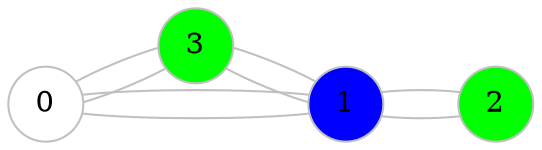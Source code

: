 graph MyGraf{ 
graph [rankdir = LR] 
node [shape = circle, style = filled, color = grey] 
node [fillcolor = White]
0  
node [fillcolor = Green]
2 3  
node [fillcolor = Blue]
1  
edge [color = grey] 
0 -- {1 3 } 
1 -- {0 2 3 } 
2 -- {1 } 
3 -- {0 1 } 
} 
